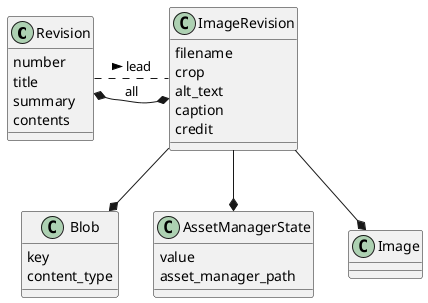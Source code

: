 @startuml
class Revision {
  number
  title
  summary
  contents
}

class ImageRevision {
  filename
  crop
  alt_text
  caption
  credit
}

class Blob {
  key
  content_type
}

class AssetManagerState {
  value
  asset_manager_path
}

Revision *-* ImageRevision: all
Revision .. ImageRevision: lead >
ImageRevision --* Image
ImageRevision --* AssetManagerState
ImageRevision --* Blob
@enduml
